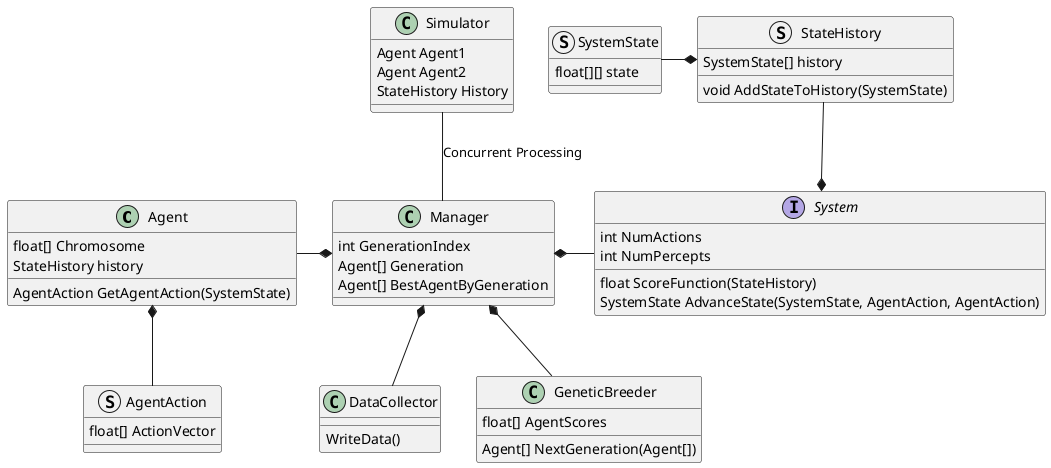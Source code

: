 @startuml ProjectPlan

Class Agent {
    float[] Chromosome
    StateHistory history
    AgentAction GetAgentAction(SystemState)
}

struct AgentAction {
    float[] ActionVector
}

interface System {
    int NumActions
    int NumPercepts
    float ScoreFunction(StateHistory)
    SystemState AdvanceState(SystemState, AgentAction, AgentAction)
}

struct SystemState {
    float[][] state
}

struct StateHistory {
    SystemState[] history
    void AddStateToHistory(SystemState)
}

class Manager {
    int GenerationIndex
    Agent[] Generation
    Agent[] BestAgentByGeneration
}

class Simulator {
    Agent Agent1
    Agent Agent2
    StateHistory History
}

class GeneticBreeder {
    float[] AgentScores
    Agent[] NextGeneration(Agent[])
}

class DataCollector {
    WriteData()
}

Agent -r-* Manager
System -l-* Manager
GeneticBreeder -u-* Manager
DataCollector -u-* Manager

Agent *-d- AgentAction

System *-u- StateHistory
StateHistory *-l- SystemState

Simulator -d- Manager: Concurrent Processing

@enduml